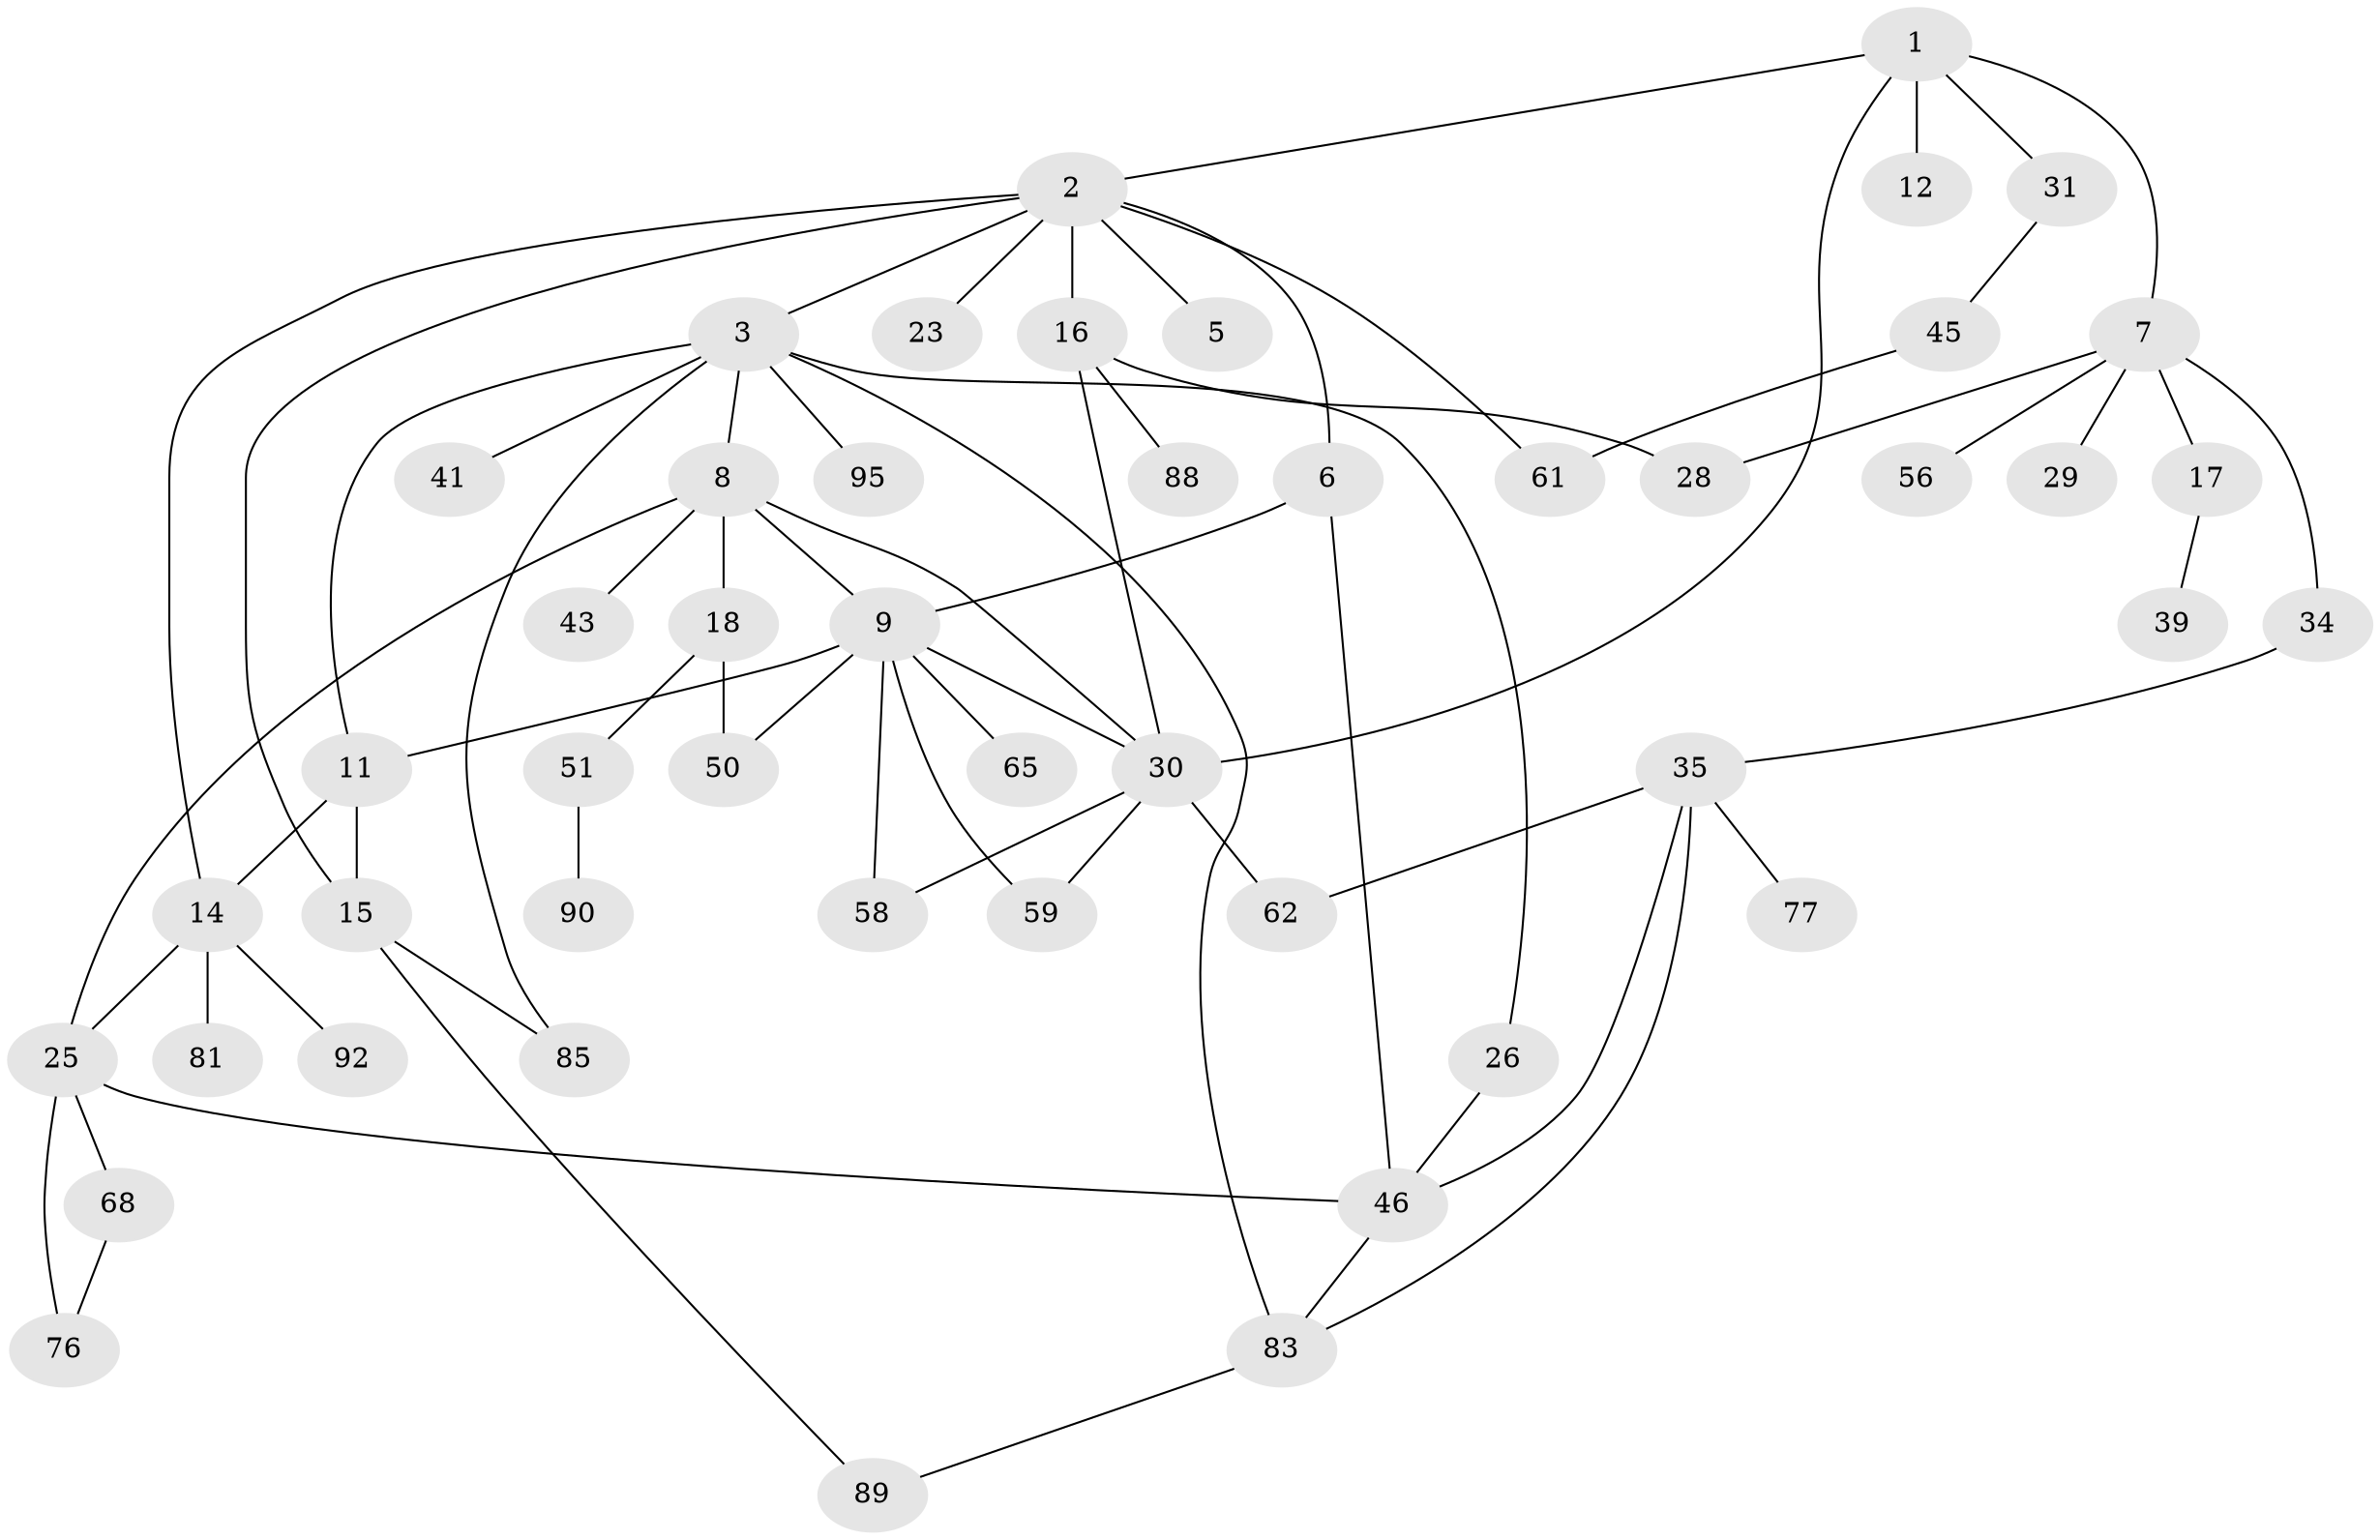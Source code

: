 // original degree distribution, {5: 0.052083333333333336, 7: 0.03125, 4: 0.10416666666666667, 1: 0.3125, 3: 0.1875, 6: 0.020833333333333332, 2: 0.2916666666666667}
// Generated by graph-tools (version 1.1) at 2025/13/03/09/25 04:13:15]
// undirected, 48 vertices, 69 edges
graph export_dot {
graph [start="1"]
  node [color=gray90,style=filled];
  1;
  2 [super="+10"];
  3 [super="+4"];
  5;
  6;
  7 [super="+19+55+91+22"];
  8 [super="+44+27"];
  9 [super="+53+64+37+63+72+13"];
  11 [super="+21+79"];
  12 [super="+38"];
  14 [super="+24"];
  15;
  16 [super="+40"];
  17;
  18 [super="+33+67"];
  23 [super="+69"];
  25 [super="+60+36"];
  26;
  28 [super="+52+84"];
  29;
  30 [super="+49+42"];
  31 [super="+32"];
  34;
  35 [super="+86"];
  39;
  41;
  43;
  45 [super="+66"];
  46 [super="+96+73+80+78+47"];
  50 [super="+70"];
  51 [super="+71"];
  56;
  58;
  59;
  61 [super="+75"];
  62;
  65;
  68;
  76 [super="+93"];
  77;
  81;
  83;
  85;
  88;
  89;
  90;
  92;
  95;
  1 -- 2;
  1 -- 7;
  1 -- 12;
  1 -- 30;
  1 -- 31;
  2 -- 3;
  2 -- 5;
  2 -- 6;
  2 -- 15;
  2 -- 23;
  2 -- 16 [weight=2];
  2 -- 61;
  2 -- 14;
  3 -- 11;
  3 -- 85;
  3 -- 83;
  3 -- 8;
  3 -- 41;
  3 -- 26;
  3 -- 95;
  6 -- 9;
  6 -- 46;
  7 -- 17;
  7 -- 34;
  7 -- 56;
  7 -- 28;
  7 -- 29;
  8 -- 18;
  8 -- 30;
  8 -- 9;
  8 -- 25;
  8 -- 43;
  9 -- 65;
  9 -- 30 [weight=2];
  9 -- 50;
  9 -- 58;
  9 -- 59;
  9 -- 11;
  11 -- 14;
  11 -- 15;
  14 -- 81;
  14 -- 25;
  14 -- 92;
  15 -- 85;
  15 -- 89;
  16 -- 88;
  16 -- 28;
  16 -- 30;
  17 -- 39;
  18 -- 51;
  18 -- 50;
  25 -- 68;
  25 -- 46;
  25 -- 76;
  26 -- 46;
  30 -- 59;
  30 -- 62;
  30 -- 58;
  31 -- 45;
  34 -- 35;
  35 -- 77;
  35 -- 83;
  35 -- 46;
  35 -- 62;
  45 -- 61;
  46 -- 83;
  51 -- 90;
  68 -- 76;
  83 -- 89;
}
